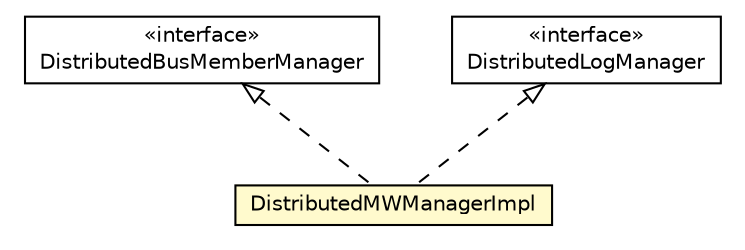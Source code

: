 #!/usr/local/bin/dot
#
# Class diagram 
# Generated by UMLGraph version R5_6-24-gf6e263 (http://www.umlgraph.org/)
#

digraph G {
	edge [fontname="Helvetica",fontsize=10,labelfontname="Helvetica",labelfontsize=10];
	node [fontname="Helvetica",fontsize=10,shape=plaintext];
	nodesep=0.25;
	ranksep=0.5;
	// org.universAAL.middleware.managers.distributedmw.api.DistributedBusMemberManager
	c185915 [label=<<table title="org.universAAL.middleware.managers.distributedmw.api.DistributedBusMemberManager" border="0" cellborder="1" cellspacing="0" cellpadding="2" port="p" href="../api/DistributedBusMemberManager.html">
		<tr><td><table border="0" cellspacing="0" cellpadding="1">
<tr><td align="center" balign="center"> &#171;interface&#187; </td></tr>
<tr><td align="center" balign="center"> DistributedBusMemberManager </td></tr>
		</table></td></tr>
		</table>>, URL="../api/DistributedBusMemberManager.html", fontname="Helvetica", fontcolor="black", fontsize=10.0];
	// org.universAAL.middleware.managers.distributedmw.api.DistributedLogManager
	c185916 [label=<<table title="org.universAAL.middleware.managers.distributedmw.api.DistributedLogManager" border="0" cellborder="1" cellspacing="0" cellpadding="2" port="p" href="../api/DistributedLogManager.html">
		<tr><td><table border="0" cellspacing="0" cellpadding="1">
<tr><td align="center" balign="center"> &#171;interface&#187; </td></tr>
<tr><td align="center" balign="center"> DistributedLogManager </td></tr>
		</table></td></tr>
		</table>>, URL="../api/DistributedLogManager.html", fontname="Helvetica", fontcolor="black", fontsize=10.0];
	// org.universAAL.middleware.managers.distributedmw.impl.DistributedMWManagerImpl
	c185921 [label=<<table title="org.universAAL.middleware.managers.distributedmw.impl.DistributedMWManagerImpl" border="0" cellborder="1" cellspacing="0" cellpadding="2" port="p" bgcolor="lemonChiffon" href="./DistributedMWManagerImpl.html">
		<tr><td><table border="0" cellspacing="0" cellpadding="1">
<tr><td align="center" balign="center"> DistributedMWManagerImpl </td></tr>
		</table></td></tr>
		</table>>, URL="./DistributedMWManagerImpl.html", fontname="Helvetica", fontcolor="black", fontsize=10.0];
	//org.universAAL.middleware.managers.distributedmw.impl.DistributedMWManagerImpl implements org.universAAL.middleware.managers.distributedmw.api.DistributedBusMemberManager
	c185915:p -> c185921:p [dir=back,arrowtail=empty,style=dashed];
	//org.universAAL.middleware.managers.distributedmw.impl.DistributedMWManagerImpl implements org.universAAL.middleware.managers.distributedmw.api.DistributedLogManager
	c185916:p -> c185921:p [dir=back,arrowtail=empty,style=dashed];
}

